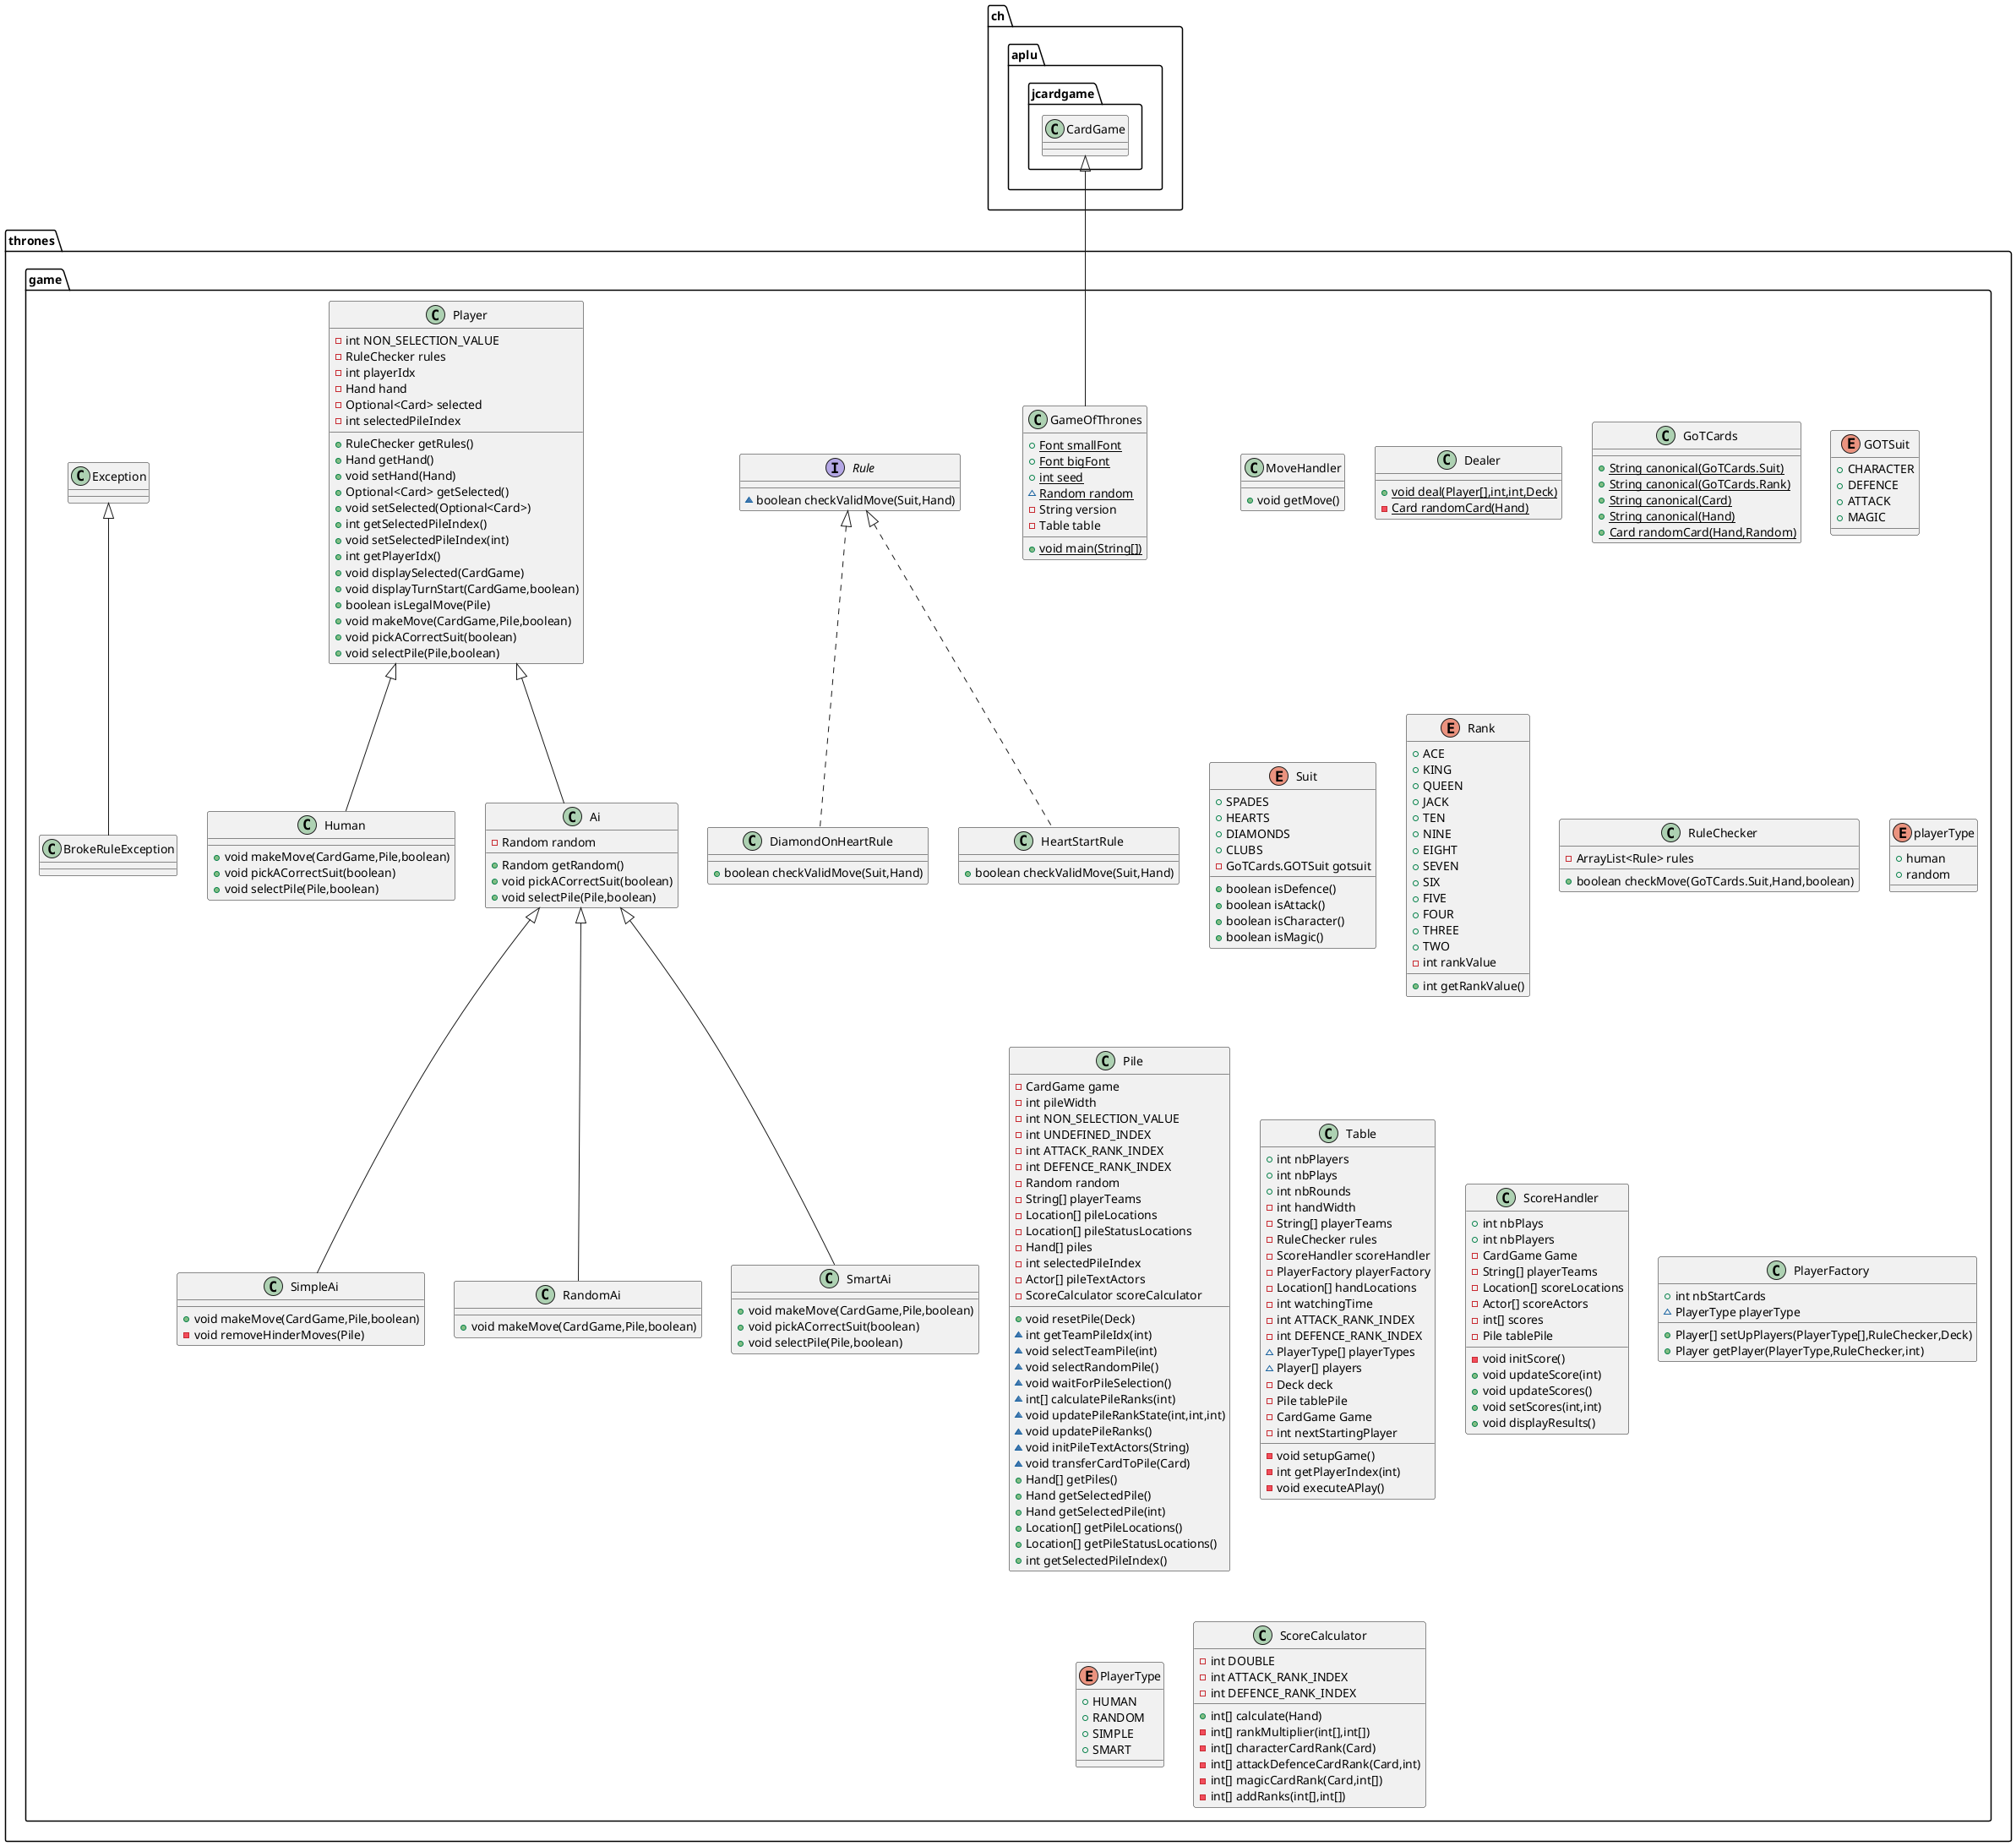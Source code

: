 @startuml
class thrones.game.MoveHandler {
+ void getMove()
}
class thrones.game.Human {
+ void makeMove(CardGame,Pile,boolean)
+ void pickACorrectSuit(boolean)
+ void selectPile(Pile,boolean)
}
class thrones.game.Dealer {
+ {static} void deal(Player[],int,int,Deck)
- {static} Card randomCard(Hand)
}
class thrones.game.GoTCards {
+ {static} String canonical(GoTCards.Suit)
+ {static} String canonical(GoTCards.Rank)
+ {static} String canonical(Card)
+ {static} String canonical(Hand)
+ {static} Card randomCard(Hand,Random)
}
enum thrones.game.GOTSuit {
+  CHARACTER
+  DEFENCE
+  ATTACK
+  MAGIC
}
enum thrones.game.Suit {
+  SPADES
+  HEARTS
+  DIAMONDS
+  CLUBS
- GoTCards.GOTSuit gotsuit
+ boolean isDefence()
+ boolean isAttack()
+ boolean isCharacter()
+ boolean isMagic()
}
enum thrones.game.Rank {
+  ACE
+  KING
+  QUEEN
+  JACK
+  TEN
+  NINE
+  EIGHT
+  SEVEN
+  SIX
+  FIVE
+  FOUR
+  THREE
+  TWO
- int rankValue
+ int getRankValue()
}
class thrones.game.RuleChecker {
- ArrayList<Rule> rules
+ boolean checkMove(GoTCards.Suit,Hand,boolean)
}
class thrones.game.GameOfThrones {
+ {static} Font smallFont
+ {static} Font bigFont
+ {static} int seed
~ {static} Random random
- String version
- Table table
+ {static} void main(String[])
}
enum thrones.game.playerType {
+  human
+  random
}
class thrones.game.Ai {
- Random random
+ Random getRandom()
+ void pickACorrectSuit(boolean)
+ void selectPile(Pile,boolean)
}
class thrones.game.SimpleAi {
+ void makeMove(CardGame,Pile,boolean)
- void removeHinderMoves(Pile)
}
interface thrones.game.Rule {
~ boolean checkValidMove(Suit,Hand)
}
class thrones.game.Pile {
- CardGame game
- int pileWidth
- int NON_SELECTION_VALUE
- int UNDEFINED_INDEX
- int ATTACK_RANK_INDEX
- int DEFENCE_RANK_INDEX
- Random random
- String[] playerTeams
- Location[] pileLocations
- Location[] pileStatusLocations
- Hand[] piles
- int selectedPileIndex
- Actor[] pileTextActors
- ScoreCalculator scoreCalculator
+ void resetPile(Deck)
~ int getTeamPileIdx(int)
~ void selectTeamPile(int)
~ void selectRandomPile()
~ void waitForPileSelection()
~ int[] calculatePileRanks(int)
~ void updatePileRankState(int,int,int)
~ void updatePileRanks()
~ void initPileTextActors(String)
~ void transferCardToPile(Card)
+ Hand[] getPiles()
+ Hand getSelectedPile()
+ Hand getSelectedPile(int)
+ Location[] getPileLocations()
+ Location[] getPileStatusLocations()
+ int getSelectedPileIndex()
}
class thrones.game.DiamondOnHeartRule {
+ boolean checkValidMove(Suit,Hand)
}
class thrones.game.Table {
+ int nbPlayers
+ int nbPlays
+ int nbRounds
- int handWidth
- String[] playerTeams
- RuleChecker rules
- ScoreHandler scoreHandler
- PlayerFactory playerFactory
- Location[] handLocations
- int watchingTime
- int ATTACK_RANK_INDEX
- int DEFENCE_RANK_INDEX
~ PlayerType[] playerTypes
~ Player[] players
- Deck deck
- Pile tablePile
- CardGame Game
- int nextStartingPlayer
- void setupGame()
- int getPlayerIndex(int)
- void executeAPlay()
}
class thrones.game.ScoreHandler {
+ int nbPlays
+ int nbPlayers
- CardGame Game
- String[] playerTeams
- Location[] scoreLocations
- Actor[] scoreActors
- int[] scores
- Pile tablePile
- void initScore()
+ void updateScore(int)
+ void updateScores()
+ void setScores(int,int)
+ void displayResults()
}
class thrones.game.BrokeRuleException {
}
class thrones.game.HeartStartRule {
+ boolean checkValidMove(Suit,Hand)
}
class thrones.game.Player {
- int NON_SELECTION_VALUE
- RuleChecker rules
- int playerIdx
- Hand hand
- Optional<Card> selected
- int selectedPileIndex
+ RuleChecker getRules()
+ Hand getHand()
+ void setHand(Hand)
+ Optional<Card> getSelected()
+ void setSelected(Optional<Card>)
+ int getSelectedPileIndex()
+ void setSelectedPileIndex(int)
+ int getPlayerIdx()
+ void displaySelected(CardGame)
+ void displayTurnStart(CardGame,boolean)
+ boolean isLegalMove(Pile)
+ void makeMove(CardGame,Pile,boolean)
+ void pickACorrectSuit(boolean)
+ void selectPile(Pile,boolean)
}
class thrones.game.RandomAi {
+ void makeMove(CardGame,Pile,boolean)
}
class thrones.game.SmartAi {
+ void makeMove(CardGame,Pile,boolean)
+ void pickACorrectSuit(boolean)
+ void selectPile(Pile,boolean)
}
class thrones.game.PlayerFactory {
+ int nbStartCards
~ PlayerType playerType
+ Player[] setUpPlayers(PlayerType[],RuleChecker,Deck)
+ Player getPlayer(PlayerType,RuleChecker,int)
}
enum thrones.game.PlayerType {
+  HUMAN
+  RANDOM
+  SIMPLE
+  SMART
}
class thrones.game.ScoreCalculator {
- int DOUBLE
- int ATTACK_RANK_INDEX
- int DEFENCE_RANK_INDEX
+ int[] calculate(Hand)
- int[] rankMultiplier(int[],int[])
- int[] characterCardRank(Card)
- int[] attackDefenceCardRank(Card,int)
- int[] magicCardRank(Card,int[])
- int[] addRanks(int[],int[])
}


thrones.game.Player <|-- thrones.game.Human
ch.aplu.jcardgame.CardGame <|-- thrones.game.GameOfThrones
thrones.game.Player <|-- thrones.game.Ai
thrones.game.Ai <|-- thrones.game.SimpleAi
thrones.game.Rule <|.. thrones.game.DiamondOnHeartRule
thrones.game.Exception <|-- thrones.game.BrokeRuleException
thrones.game.Rule <|.. thrones.game.HeartStartRule
thrones.game.Ai <|-- thrones.game.RandomAi
thrones.game.Ai <|-- thrones.game.SmartAi
@enduml